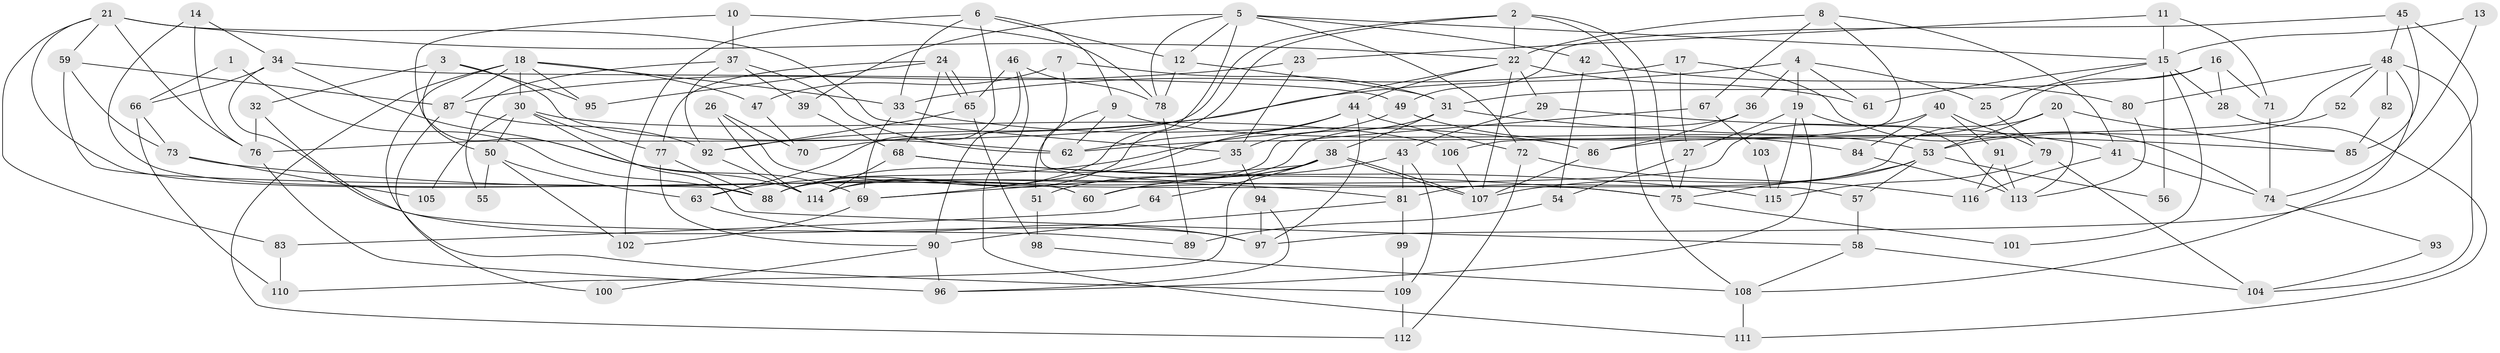 // Generated by graph-tools (version 1.1) at 2025/26/03/09/25 03:26:10]
// undirected, 116 vertices, 232 edges
graph export_dot {
graph [start="1"]
  node [color=gray90,style=filled];
  1;
  2;
  3;
  4;
  5;
  6;
  7;
  8;
  9;
  10;
  11;
  12;
  13;
  14;
  15;
  16;
  17;
  18;
  19;
  20;
  21;
  22;
  23;
  24;
  25;
  26;
  27;
  28;
  29;
  30;
  31;
  32;
  33;
  34;
  35;
  36;
  37;
  38;
  39;
  40;
  41;
  42;
  43;
  44;
  45;
  46;
  47;
  48;
  49;
  50;
  51;
  52;
  53;
  54;
  55;
  56;
  57;
  58;
  59;
  60;
  61;
  62;
  63;
  64;
  65;
  66;
  67;
  68;
  69;
  70;
  71;
  72;
  73;
  74;
  75;
  76;
  77;
  78;
  79;
  80;
  81;
  82;
  83;
  84;
  85;
  86;
  87;
  88;
  89;
  90;
  91;
  92;
  93;
  94;
  95;
  96;
  97;
  98;
  99;
  100;
  101;
  102;
  103;
  104;
  105;
  106;
  107;
  108;
  109;
  110;
  111;
  112;
  113;
  114;
  115;
  116;
  1 -- 66;
  1 -- 88;
  2 -- 75;
  2 -- 76;
  2 -- 22;
  2 -- 108;
  2 -- 114;
  3 -- 62;
  3 -- 95;
  3 -- 32;
  3 -- 50;
  4 -- 36;
  4 -- 92;
  4 -- 19;
  4 -- 25;
  4 -- 61;
  5 -- 72;
  5 -- 39;
  5 -- 12;
  5 -- 15;
  5 -- 42;
  5 -- 78;
  5 -- 88;
  6 -- 33;
  6 -- 63;
  6 -- 9;
  6 -- 12;
  6 -- 102;
  7 -- 31;
  7 -- 47;
  7 -- 57;
  8 -- 41;
  8 -- 22;
  8 -- 67;
  8 -- 106;
  9 -- 53;
  9 -- 51;
  9 -- 62;
  10 -- 78;
  10 -- 114;
  10 -- 37;
  11 -- 15;
  11 -- 23;
  11 -- 71;
  12 -- 31;
  12 -- 78;
  13 -- 15;
  13 -- 74;
  14 -- 76;
  14 -- 34;
  14 -- 60;
  15 -- 28;
  15 -- 25;
  15 -- 56;
  15 -- 61;
  15 -- 101;
  16 -- 86;
  16 -- 31;
  16 -- 28;
  16 -- 71;
  17 -- 27;
  17 -- 33;
  17 -- 74;
  18 -- 30;
  18 -- 112;
  18 -- 33;
  18 -- 47;
  18 -- 87;
  18 -- 95;
  18 -- 109;
  19 -- 96;
  19 -- 27;
  19 -- 113;
  19 -- 115;
  20 -- 113;
  20 -- 53;
  20 -- 81;
  20 -- 85;
  21 -- 22;
  21 -- 76;
  21 -- 35;
  21 -- 59;
  21 -- 60;
  21 -- 83;
  22 -- 61;
  22 -- 29;
  22 -- 44;
  22 -- 70;
  22 -- 107;
  23 -- 87;
  23 -- 35;
  24 -- 77;
  24 -- 65;
  24 -- 65;
  24 -- 68;
  24 -- 95;
  25 -- 79;
  26 -- 114;
  26 -- 75;
  26 -- 70;
  27 -- 75;
  27 -- 54;
  28 -- 111;
  29 -- 43;
  29 -- 41;
  30 -- 106;
  30 -- 50;
  30 -- 58;
  30 -- 77;
  30 -- 105;
  31 -- 35;
  31 -- 38;
  31 -- 85;
  32 -- 89;
  32 -- 76;
  33 -- 69;
  33 -- 86;
  34 -- 49;
  34 -- 69;
  34 -- 66;
  34 -- 97;
  35 -- 88;
  35 -- 94;
  36 -- 114;
  36 -- 86;
  37 -- 62;
  37 -- 39;
  37 -- 55;
  37 -- 92;
  38 -- 107;
  38 -- 107;
  38 -- 51;
  38 -- 64;
  38 -- 69;
  38 -- 110;
  39 -- 68;
  40 -- 79;
  40 -- 60;
  40 -- 84;
  40 -- 91;
  41 -- 74;
  41 -- 116;
  42 -- 80;
  42 -- 54;
  43 -- 60;
  43 -- 81;
  43 -- 109;
  44 -- 62;
  44 -- 69;
  44 -- 72;
  44 -- 97;
  45 -- 97;
  45 -- 85;
  45 -- 48;
  45 -- 49;
  46 -- 65;
  46 -- 78;
  46 -- 90;
  46 -- 111;
  47 -- 70;
  48 -- 104;
  48 -- 52;
  48 -- 62;
  48 -- 80;
  48 -- 82;
  48 -- 108;
  49 -- 63;
  49 -- 84;
  50 -- 102;
  50 -- 55;
  50 -- 63;
  51 -- 98;
  52 -- 53;
  53 -- 107;
  53 -- 57;
  53 -- 56;
  53 -- 75;
  54 -- 89;
  57 -- 58;
  58 -- 108;
  58 -- 104;
  59 -- 87;
  59 -- 73;
  59 -- 88;
  63 -- 97;
  64 -- 83;
  65 -- 98;
  65 -- 92;
  66 -- 73;
  66 -- 110;
  67 -- 88;
  67 -- 103;
  68 -- 114;
  68 -- 75;
  68 -- 115;
  69 -- 102;
  71 -- 74;
  72 -- 116;
  72 -- 112;
  73 -- 81;
  73 -- 105;
  74 -- 93;
  75 -- 101;
  76 -- 96;
  77 -- 88;
  77 -- 90;
  78 -- 89;
  79 -- 115;
  79 -- 104;
  80 -- 113;
  81 -- 90;
  81 -- 99;
  82 -- 85;
  83 -- 110;
  84 -- 113;
  86 -- 107;
  87 -- 92;
  87 -- 100;
  90 -- 96;
  90 -- 100;
  91 -- 113;
  91 -- 116;
  92 -- 114;
  93 -- 104;
  94 -- 97;
  94 -- 96;
  98 -- 108;
  99 -- 109;
  103 -- 115;
  106 -- 107;
  108 -- 111;
  109 -- 112;
}

